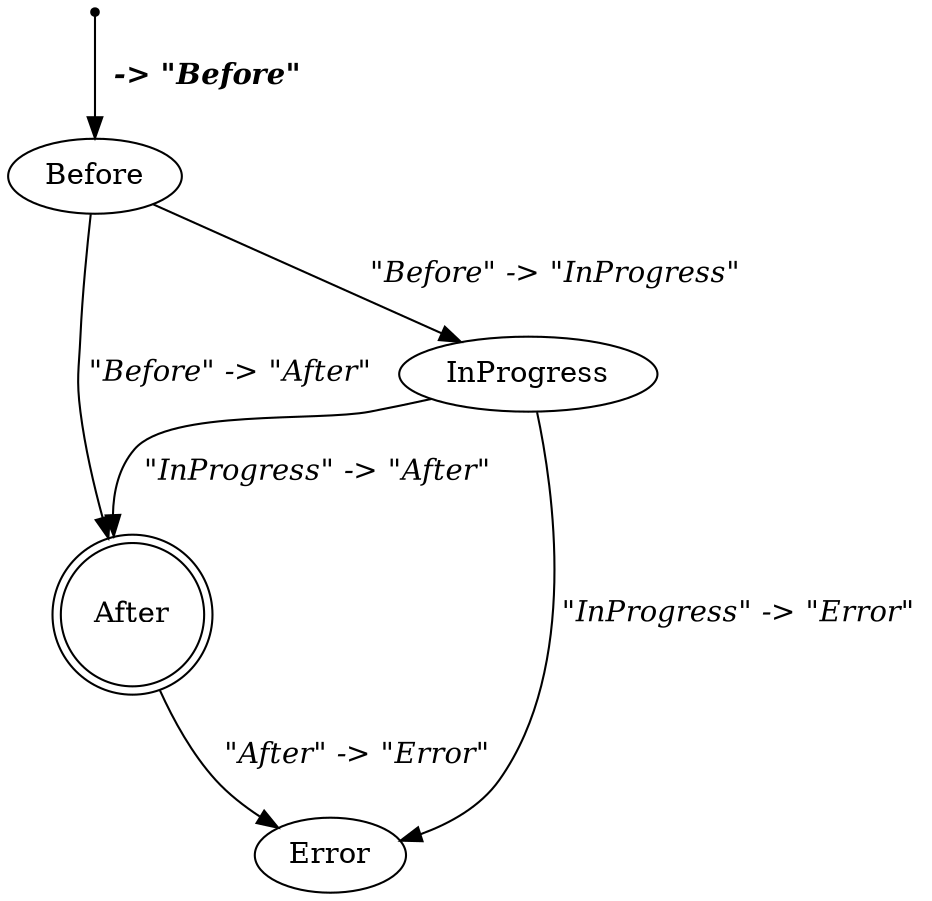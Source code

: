 digraph appointment_stm {
    After[label="After"][shape="doublecircle"];
    Before[label="Before"][shape="ellipse"];
    Error[label="Error"][shape="ellipse"];
    InProgress[label="InProgress"][shape="ellipse"];
    _start[label="_start"][shape="point"];
    _start -> Before[label=<<TABLE BORDER="0"><TR><TD><B><I> -&gt; "Before"</I></B></TD></TR></TABLE>>];
    Before -> InProgress[label=<<TABLE BORDER="0"><TR><TD><I>"Before" -&gt; "InProgress"</I></TD></TR></TABLE>>];
    Before -> After[label=<<TABLE BORDER="0"><TR><TD><I>"Before" -&gt; "After"</I></TD></TR></TABLE>>];
    InProgress -> After[label=<<TABLE BORDER="0"><TR><TD><I>"InProgress" -&gt; "After"</I></TD></TR></TABLE>>];
    InProgress -> Error[label=<<TABLE BORDER="0"><TR><TD><I>"InProgress" -&gt; "Error"</I></TD></TR></TABLE>>];
    After -> Error[label=<<TABLE BORDER="0"><TR><TD><I>"After" -&gt; "Error"</I></TD></TR></TABLE>>];
}
